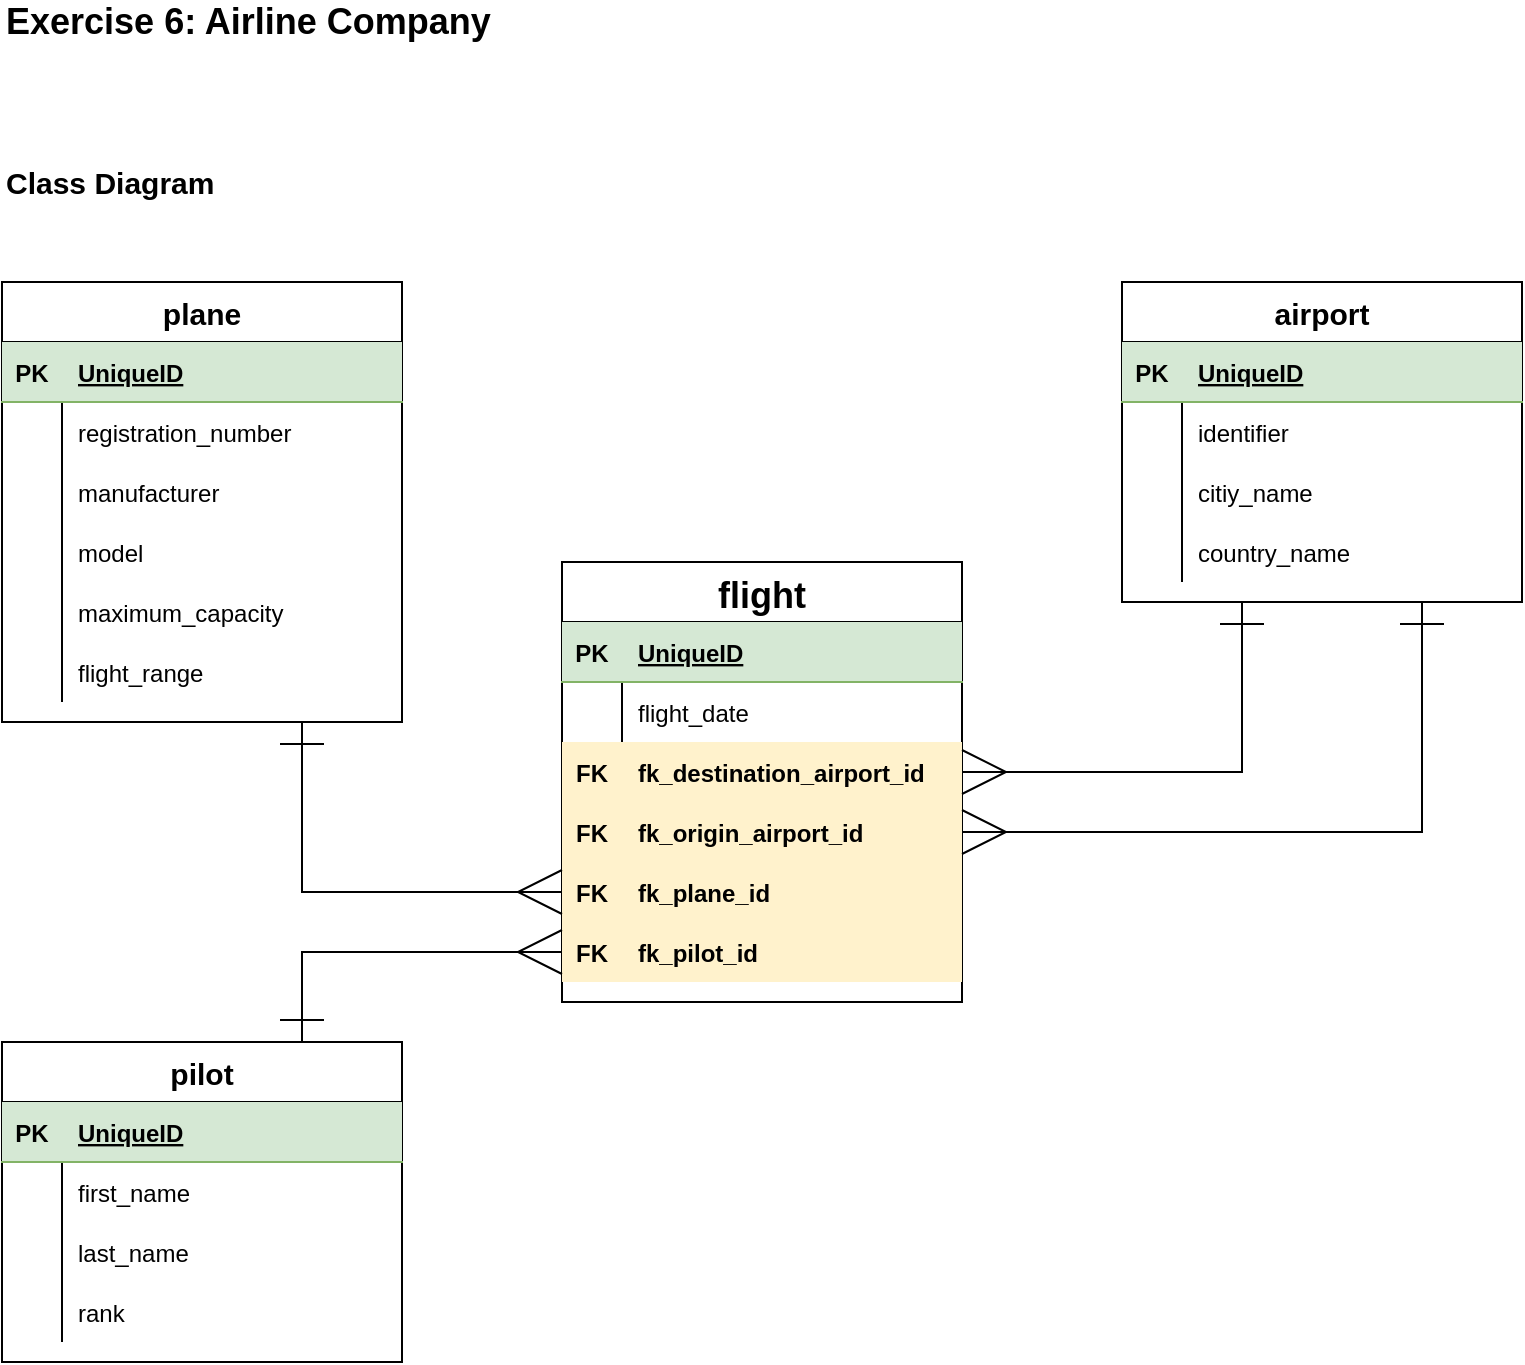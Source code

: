 <mxfile version="13.8.8" type="github">
  <diagram id="jEI54FDsyi-h0m5cM9bC" name="Page-1">
    <mxGraphModel dx="888" dy="665" grid="1" gridSize="10" guides="1" tooltips="1" connect="1" arrows="1" fold="1" page="1" pageScale="1" pageWidth="827" pageHeight="1169" math="0" shadow="0">
      <root>
        <mxCell id="0" />
        <mxCell id="1" parent="0" />
        <mxCell id="U9TCxv6QCCmvPE0OXd2a-1" value="Exercise 6: Airline Company" style="text;html=1;strokeColor=none;fillColor=none;align=left;verticalAlign=middle;whiteSpace=wrap;rounded=0;fontSize=18;fontStyle=1" vertex="1" parent="1">
          <mxGeometry x="40" y="40" width="270" height="20" as="geometry" />
        </mxCell>
        <mxCell id="U9TCxv6QCCmvPE0OXd2a-25" value="flight" style="shape=table;startSize=30;container=1;collapsible=1;childLayout=tableLayout;fixedRows=1;rowLines=0;fontStyle=1;align=center;resizeLast=1;fontSize=18;" vertex="1" parent="1">
          <mxGeometry x="320" y="320" width="200" height="220" as="geometry" />
        </mxCell>
        <mxCell id="U9TCxv6QCCmvPE0OXd2a-26" value="" style="shape=partialRectangle;collapsible=0;dropTarget=0;pointerEvents=0;fillColor=#d5e8d4;top=0;left=0;bottom=1;right=0;points=[[0,0.5],[1,0.5]];portConstraint=eastwest;strokeColor=#82b366;" vertex="1" parent="U9TCxv6QCCmvPE0OXd2a-25">
          <mxGeometry y="30" width="200" height="30" as="geometry" />
        </mxCell>
        <mxCell id="U9TCxv6QCCmvPE0OXd2a-27" value="PK" style="shape=partialRectangle;connectable=0;fillColor=none;top=0;left=0;bottom=0;right=0;fontStyle=1;overflow=hidden;" vertex="1" parent="U9TCxv6QCCmvPE0OXd2a-26">
          <mxGeometry width="30" height="30" as="geometry" />
        </mxCell>
        <mxCell id="U9TCxv6QCCmvPE0OXd2a-28" value="UniqueID" style="shape=partialRectangle;connectable=0;fillColor=none;top=0;left=0;bottom=0;right=0;align=left;spacingLeft=6;fontStyle=5;overflow=hidden;" vertex="1" parent="U9TCxv6QCCmvPE0OXd2a-26">
          <mxGeometry x="30" width="170" height="30" as="geometry" />
        </mxCell>
        <mxCell id="U9TCxv6QCCmvPE0OXd2a-29" value="" style="shape=partialRectangle;collapsible=0;dropTarget=0;pointerEvents=0;fillColor=none;top=0;left=0;bottom=0;right=0;points=[[0,0.5],[1,0.5]];portConstraint=eastwest;" vertex="1" parent="U9TCxv6QCCmvPE0OXd2a-25">
          <mxGeometry y="60" width="200" height="30" as="geometry" />
        </mxCell>
        <mxCell id="U9TCxv6QCCmvPE0OXd2a-30" value="" style="shape=partialRectangle;connectable=0;fillColor=none;top=0;left=0;bottom=0;right=0;editable=1;overflow=hidden;fontStyle=0" vertex="1" parent="U9TCxv6QCCmvPE0OXd2a-29">
          <mxGeometry width="30" height="30" as="geometry" />
        </mxCell>
        <mxCell id="U9TCxv6QCCmvPE0OXd2a-31" value="flight_date" style="shape=partialRectangle;connectable=0;fillColor=none;top=0;left=0;bottom=0;right=0;align=left;spacingLeft=6;overflow=hidden;fontStyle=0" vertex="1" parent="U9TCxv6QCCmvPE0OXd2a-29">
          <mxGeometry x="30" width="170" height="30" as="geometry" />
        </mxCell>
        <mxCell id="U9TCxv6QCCmvPE0OXd2a-32" value="" style="shape=partialRectangle;collapsible=0;dropTarget=0;pointerEvents=0;fillColor=#fff2cc;top=0;left=0;bottom=0;right=0;points=[[0,0.5],[1,0.5]];portConstraint=eastwest;strokeColor=#d6b656;" vertex="1" parent="U9TCxv6QCCmvPE0OXd2a-25">
          <mxGeometry y="90" width="200" height="30" as="geometry" />
        </mxCell>
        <mxCell id="U9TCxv6QCCmvPE0OXd2a-33" value="FK" style="shape=partialRectangle;connectable=0;fillColor=none;top=0;left=0;bottom=0;right=0;editable=1;overflow=hidden;fontStyle=1" vertex="1" parent="U9TCxv6QCCmvPE0OXd2a-32">
          <mxGeometry width="30" height="30" as="geometry" />
        </mxCell>
        <mxCell id="U9TCxv6QCCmvPE0OXd2a-34" value="fk_destination_airport_id" style="shape=partialRectangle;connectable=0;fillColor=none;top=0;left=0;bottom=0;right=0;align=left;spacingLeft=6;overflow=hidden;fontStyle=1" vertex="1" parent="U9TCxv6QCCmvPE0OXd2a-32">
          <mxGeometry x="30" width="170" height="30" as="geometry" />
        </mxCell>
        <mxCell id="U9TCxv6QCCmvPE0OXd2a-91" value="" style="shape=partialRectangle;collapsible=0;dropTarget=0;pointerEvents=0;fillColor=#fff2cc;top=0;left=0;bottom=0;right=0;points=[[0,0.5],[1,0.5]];portConstraint=eastwest;strokeColor=#d6b656;" vertex="1" parent="U9TCxv6QCCmvPE0OXd2a-25">
          <mxGeometry y="120" width="200" height="30" as="geometry" />
        </mxCell>
        <mxCell id="U9TCxv6QCCmvPE0OXd2a-92" value="FK" style="shape=partialRectangle;connectable=0;fillColor=none;top=0;left=0;bottom=0;right=0;editable=1;overflow=hidden;fontStyle=1" vertex="1" parent="U9TCxv6QCCmvPE0OXd2a-91">
          <mxGeometry width="30" height="30" as="geometry" />
        </mxCell>
        <mxCell id="U9TCxv6QCCmvPE0OXd2a-93" value="fk_origin_airport_id" style="shape=partialRectangle;connectable=0;fillColor=none;top=0;left=0;bottom=0;right=0;align=left;spacingLeft=6;overflow=hidden;fontStyle=1" vertex="1" parent="U9TCxv6QCCmvPE0OXd2a-91">
          <mxGeometry x="30" width="170" height="30" as="geometry" />
        </mxCell>
        <mxCell id="U9TCxv6QCCmvPE0OXd2a-94" value="" style="shape=partialRectangle;collapsible=0;dropTarget=0;pointerEvents=0;fillColor=#fff2cc;top=0;left=0;bottom=0;right=0;points=[[0,0.5],[1,0.5]];portConstraint=eastwest;strokeColor=#d6b656;" vertex="1" parent="U9TCxv6QCCmvPE0OXd2a-25">
          <mxGeometry y="150" width="200" height="30" as="geometry" />
        </mxCell>
        <mxCell id="U9TCxv6QCCmvPE0OXd2a-95" value="FK" style="shape=partialRectangle;connectable=0;fillColor=none;top=0;left=0;bottom=0;right=0;editable=1;overflow=hidden;fontStyle=1" vertex="1" parent="U9TCxv6QCCmvPE0OXd2a-94">
          <mxGeometry width="30" height="30" as="geometry" />
        </mxCell>
        <mxCell id="U9TCxv6QCCmvPE0OXd2a-96" value="fk_plane_id" style="shape=partialRectangle;connectable=0;fillColor=none;top=0;left=0;bottom=0;right=0;align=left;spacingLeft=6;overflow=hidden;fontStyle=1" vertex="1" parent="U9TCxv6QCCmvPE0OXd2a-94">
          <mxGeometry x="30" width="170" height="30" as="geometry" />
        </mxCell>
        <mxCell id="U9TCxv6QCCmvPE0OXd2a-113" value="" style="shape=partialRectangle;collapsible=0;dropTarget=0;pointerEvents=0;fillColor=#fff2cc;top=0;left=0;bottom=0;right=0;points=[[0,0.5],[1,0.5]];portConstraint=eastwest;strokeColor=#d6b656;" vertex="1" parent="U9TCxv6QCCmvPE0OXd2a-25">
          <mxGeometry y="180" width="200" height="30" as="geometry" />
        </mxCell>
        <mxCell id="U9TCxv6QCCmvPE0OXd2a-114" value="FK" style="shape=partialRectangle;connectable=0;fillColor=none;top=0;left=0;bottom=0;right=0;editable=1;overflow=hidden;fontStyle=1" vertex="1" parent="U9TCxv6QCCmvPE0OXd2a-113">
          <mxGeometry width="30" height="30" as="geometry" />
        </mxCell>
        <mxCell id="U9TCxv6QCCmvPE0OXd2a-115" value="fk_pilot_id" style="shape=partialRectangle;connectable=0;fillColor=none;top=0;left=0;bottom=0;right=0;align=left;spacingLeft=6;overflow=hidden;fontStyle=1" vertex="1" parent="U9TCxv6QCCmvPE0OXd2a-113">
          <mxGeometry x="30" width="170" height="30" as="geometry" />
        </mxCell>
        <mxCell id="U9TCxv6QCCmvPE0OXd2a-38" value="Class Diagram" style="text;html=1;strokeColor=none;fillColor=none;align=left;verticalAlign=middle;whiteSpace=wrap;rounded=0;fontSize=15;fontStyle=1" vertex="1" parent="1">
          <mxGeometry x="40" y="120" width="130" height="20" as="geometry" />
        </mxCell>
        <mxCell id="U9TCxv6QCCmvPE0OXd2a-97" style="edgeStyle=orthogonalEdgeStyle;rounded=0;orthogonalLoop=1;jettySize=auto;html=1;entryX=0;entryY=0.5;entryDx=0;entryDy=0;fontSize=15;endArrow=ERmany;endFill=0;startArrow=ERone;startFill=0;endSize=20;startSize=20;" edge="1" parent="1" source="U9TCxv6QCCmvPE0OXd2a-52" target="U9TCxv6QCCmvPE0OXd2a-94">
          <mxGeometry relative="1" as="geometry">
            <Array as="points">
              <mxPoint x="190" y="485" />
            </Array>
          </mxGeometry>
        </mxCell>
        <mxCell id="U9TCxv6QCCmvPE0OXd2a-52" value="plane" style="shape=table;startSize=30;container=1;collapsible=1;childLayout=tableLayout;fixedRows=1;rowLines=0;fontStyle=1;align=center;resizeLast=1;fontSize=15;" vertex="1" parent="1">
          <mxGeometry x="40" y="180" width="200" height="220" as="geometry" />
        </mxCell>
        <mxCell id="U9TCxv6QCCmvPE0OXd2a-53" value="" style="shape=partialRectangle;collapsible=0;dropTarget=0;pointerEvents=0;fillColor=#d5e8d4;top=0;left=0;bottom=1;right=0;points=[[0,0.5],[1,0.5]];portConstraint=eastwest;strokeColor=#82b366;" vertex="1" parent="U9TCxv6QCCmvPE0OXd2a-52">
          <mxGeometry y="30" width="200" height="30" as="geometry" />
        </mxCell>
        <mxCell id="U9TCxv6QCCmvPE0OXd2a-54" value="PK" style="shape=partialRectangle;connectable=0;fillColor=none;top=0;left=0;bottom=0;right=0;fontStyle=1;overflow=hidden;" vertex="1" parent="U9TCxv6QCCmvPE0OXd2a-53">
          <mxGeometry width="30" height="30" as="geometry" />
        </mxCell>
        <mxCell id="U9TCxv6QCCmvPE0OXd2a-55" value="UniqueID" style="shape=partialRectangle;connectable=0;fillColor=none;top=0;left=0;bottom=0;right=0;align=left;spacingLeft=6;fontStyle=5;overflow=hidden;" vertex="1" parent="U9TCxv6QCCmvPE0OXd2a-53">
          <mxGeometry x="30" width="170" height="30" as="geometry" />
        </mxCell>
        <mxCell id="U9TCxv6QCCmvPE0OXd2a-56" value="" style="shape=partialRectangle;collapsible=0;dropTarget=0;pointerEvents=0;fillColor=none;top=0;left=0;bottom=0;right=0;points=[[0,0.5],[1,0.5]];portConstraint=eastwest;" vertex="1" parent="U9TCxv6QCCmvPE0OXd2a-52">
          <mxGeometry y="60" width="200" height="30" as="geometry" />
        </mxCell>
        <mxCell id="U9TCxv6QCCmvPE0OXd2a-57" value="" style="shape=partialRectangle;connectable=0;fillColor=none;top=0;left=0;bottom=0;right=0;editable=1;overflow=hidden;" vertex="1" parent="U9TCxv6QCCmvPE0OXd2a-56">
          <mxGeometry width="30" height="30" as="geometry" />
        </mxCell>
        <mxCell id="U9TCxv6QCCmvPE0OXd2a-58" value="registration_number" style="shape=partialRectangle;connectable=0;fillColor=none;top=0;left=0;bottom=0;right=0;align=left;spacingLeft=6;overflow=hidden;" vertex="1" parent="U9TCxv6QCCmvPE0OXd2a-56">
          <mxGeometry x="30" width="170" height="30" as="geometry" />
        </mxCell>
        <mxCell id="U9TCxv6QCCmvPE0OXd2a-59" value="" style="shape=partialRectangle;collapsible=0;dropTarget=0;pointerEvents=0;fillColor=none;top=0;left=0;bottom=0;right=0;points=[[0,0.5],[1,0.5]];portConstraint=eastwest;" vertex="1" parent="U9TCxv6QCCmvPE0OXd2a-52">
          <mxGeometry y="90" width="200" height="30" as="geometry" />
        </mxCell>
        <mxCell id="U9TCxv6QCCmvPE0OXd2a-60" value="" style="shape=partialRectangle;connectable=0;fillColor=none;top=0;left=0;bottom=0;right=0;editable=1;overflow=hidden;" vertex="1" parent="U9TCxv6QCCmvPE0OXd2a-59">
          <mxGeometry width="30" height="30" as="geometry" />
        </mxCell>
        <mxCell id="U9TCxv6QCCmvPE0OXd2a-61" value="manufacturer" style="shape=partialRectangle;connectable=0;fillColor=none;top=0;left=0;bottom=0;right=0;align=left;spacingLeft=6;overflow=hidden;" vertex="1" parent="U9TCxv6QCCmvPE0OXd2a-59">
          <mxGeometry x="30" width="170" height="30" as="geometry" />
        </mxCell>
        <mxCell id="U9TCxv6QCCmvPE0OXd2a-62" value="" style="shape=partialRectangle;collapsible=0;dropTarget=0;pointerEvents=0;fillColor=none;top=0;left=0;bottom=0;right=0;points=[[0,0.5],[1,0.5]];portConstraint=eastwest;" vertex="1" parent="U9TCxv6QCCmvPE0OXd2a-52">
          <mxGeometry y="120" width="200" height="30" as="geometry" />
        </mxCell>
        <mxCell id="U9TCxv6QCCmvPE0OXd2a-63" value="" style="shape=partialRectangle;connectable=0;fillColor=none;top=0;left=0;bottom=0;right=0;editable=1;overflow=hidden;" vertex="1" parent="U9TCxv6QCCmvPE0OXd2a-62">
          <mxGeometry width="30" height="30" as="geometry" />
        </mxCell>
        <mxCell id="U9TCxv6QCCmvPE0OXd2a-64" value="model" style="shape=partialRectangle;connectable=0;fillColor=none;top=0;left=0;bottom=0;right=0;align=left;spacingLeft=6;overflow=hidden;" vertex="1" parent="U9TCxv6QCCmvPE0OXd2a-62">
          <mxGeometry x="30" width="170" height="30" as="geometry" />
        </mxCell>
        <mxCell id="U9TCxv6QCCmvPE0OXd2a-69" value="" style="shape=partialRectangle;collapsible=0;dropTarget=0;pointerEvents=0;fillColor=none;top=0;left=0;bottom=0;right=0;points=[[0,0.5],[1,0.5]];portConstraint=eastwest;" vertex="1" parent="U9TCxv6QCCmvPE0OXd2a-52">
          <mxGeometry y="150" width="200" height="30" as="geometry" />
        </mxCell>
        <mxCell id="U9TCxv6QCCmvPE0OXd2a-70" value="" style="shape=partialRectangle;connectable=0;fillColor=none;top=0;left=0;bottom=0;right=0;editable=1;overflow=hidden;" vertex="1" parent="U9TCxv6QCCmvPE0OXd2a-69">
          <mxGeometry width="30" height="30" as="geometry" />
        </mxCell>
        <mxCell id="U9TCxv6QCCmvPE0OXd2a-71" value="maximum_capacity" style="shape=partialRectangle;connectable=0;fillColor=none;top=0;left=0;bottom=0;right=0;align=left;spacingLeft=6;overflow=hidden;" vertex="1" parent="U9TCxv6QCCmvPE0OXd2a-69">
          <mxGeometry x="30" width="170" height="30" as="geometry" />
        </mxCell>
        <mxCell id="U9TCxv6QCCmvPE0OXd2a-72" value="" style="shape=partialRectangle;collapsible=0;dropTarget=0;pointerEvents=0;fillColor=none;top=0;left=0;bottom=0;right=0;points=[[0,0.5],[1,0.5]];portConstraint=eastwest;" vertex="1" parent="U9TCxv6QCCmvPE0OXd2a-52">
          <mxGeometry y="180" width="200" height="30" as="geometry" />
        </mxCell>
        <mxCell id="U9TCxv6QCCmvPE0OXd2a-73" value="" style="shape=partialRectangle;connectable=0;fillColor=none;top=0;left=0;bottom=0;right=0;editable=1;overflow=hidden;" vertex="1" parent="U9TCxv6QCCmvPE0OXd2a-72">
          <mxGeometry width="30" height="30" as="geometry" />
        </mxCell>
        <mxCell id="U9TCxv6QCCmvPE0OXd2a-74" value="flight_range" style="shape=partialRectangle;connectable=0;fillColor=none;top=0;left=0;bottom=0;right=0;align=left;spacingLeft=6;overflow=hidden;" vertex="1" parent="U9TCxv6QCCmvPE0OXd2a-72">
          <mxGeometry x="30" width="170" height="30" as="geometry" />
        </mxCell>
        <mxCell id="U9TCxv6QCCmvPE0OXd2a-98" style="edgeStyle=orthogonalEdgeStyle;rounded=0;orthogonalLoop=1;jettySize=auto;html=1;entryX=1;entryY=0.5;entryDx=0;entryDy=0;startArrow=ERone;startFill=0;startSize=20;endArrow=ERmany;endFill=0;endSize=20;fontSize=15;" edge="1" parent="1" source="U9TCxv6QCCmvPE0OXd2a-78" target="U9TCxv6QCCmvPE0OXd2a-32">
          <mxGeometry relative="1" as="geometry">
            <Array as="points">
              <mxPoint x="660" y="425" />
            </Array>
          </mxGeometry>
        </mxCell>
        <mxCell id="U9TCxv6QCCmvPE0OXd2a-99" style="edgeStyle=orthogonalEdgeStyle;rounded=0;orthogonalLoop=1;jettySize=auto;html=1;exitX=0.75;exitY=1;exitDx=0;exitDy=0;entryX=1;entryY=0.5;entryDx=0;entryDy=0;startArrow=ERone;startFill=0;startSize=20;endArrow=ERmany;endFill=0;endSize=20;fontSize=15;" edge="1" parent="1" source="U9TCxv6QCCmvPE0OXd2a-78" target="U9TCxv6QCCmvPE0OXd2a-91">
          <mxGeometry relative="1" as="geometry" />
        </mxCell>
        <mxCell id="U9TCxv6QCCmvPE0OXd2a-78" value="airport" style="shape=table;startSize=30;container=1;collapsible=1;childLayout=tableLayout;fixedRows=1;rowLines=0;fontStyle=1;align=center;resizeLast=1;fontSize=15;" vertex="1" parent="1">
          <mxGeometry x="600" y="180" width="200" height="160" as="geometry" />
        </mxCell>
        <mxCell id="U9TCxv6QCCmvPE0OXd2a-79" value="" style="shape=partialRectangle;collapsible=0;dropTarget=0;pointerEvents=0;fillColor=#d5e8d4;top=0;left=0;bottom=1;right=0;points=[[0,0.5],[1,0.5]];portConstraint=eastwest;strokeColor=#82b366;" vertex="1" parent="U9TCxv6QCCmvPE0OXd2a-78">
          <mxGeometry y="30" width="200" height="30" as="geometry" />
        </mxCell>
        <mxCell id="U9TCxv6QCCmvPE0OXd2a-80" value="PK" style="shape=partialRectangle;connectable=0;fillColor=none;top=0;left=0;bottom=0;right=0;fontStyle=1;overflow=hidden;" vertex="1" parent="U9TCxv6QCCmvPE0OXd2a-79">
          <mxGeometry width="30" height="30" as="geometry" />
        </mxCell>
        <mxCell id="U9TCxv6QCCmvPE0OXd2a-81" value="UniqueID" style="shape=partialRectangle;connectable=0;fillColor=none;top=0;left=0;bottom=0;right=0;align=left;spacingLeft=6;fontStyle=5;overflow=hidden;" vertex="1" parent="U9TCxv6QCCmvPE0OXd2a-79">
          <mxGeometry x="30" width="170" height="30" as="geometry" />
        </mxCell>
        <mxCell id="U9TCxv6QCCmvPE0OXd2a-82" value="" style="shape=partialRectangle;collapsible=0;dropTarget=0;pointerEvents=0;fillColor=none;top=0;left=0;bottom=0;right=0;points=[[0,0.5],[1,0.5]];portConstraint=eastwest;" vertex="1" parent="U9TCxv6QCCmvPE0OXd2a-78">
          <mxGeometry y="60" width="200" height="30" as="geometry" />
        </mxCell>
        <mxCell id="U9TCxv6QCCmvPE0OXd2a-83" value="" style="shape=partialRectangle;connectable=0;fillColor=none;top=0;left=0;bottom=0;right=0;editable=1;overflow=hidden;" vertex="1" parent="U9TCxv6QCCmvPE0OXd2a-82">
          <mxGeometry width="30" height="30" as="geometry" />
        </mxCell>
        <mxCell id="U9TCxv6QCCmvPE0OXd2a-84" value="identifier" style="shape=partialRectangle;connectable=0;fillColor=none;top=0;left=0;bottom=0;right=0;align=left;spacingLeft=6;overflow=hidden;" vertex="1" parent="U9TCxv6QCCmvPE0OXd2a-82">
          <mxGeometry x="30" width="170" height="30" as="geometry" />
        </mxCell>
        <mxCell id="U9TCxv6QCCmvPE0OXd2a-85" value="" style="shape=partialRectangle;collapsible=0;dropTarget=0;pointerEvents=0;fillColor=none;top=0;left=0;bottom=0;right=0;points=[[0,0.5],[1,0.5]];portConstraint=eastwest;" vertex="1" parent="U9TCxv6QCCmvPE0OXd2a-78">
          <mxGeometry y="90" width="200" height="30" as="geometry" />
        </mxCell>
        <mxCell id="U9TCxv6QCCmvPE0OXd2a-86" value="" style="shape=partialRectangle;connectable=0;fillColor=none;top=0;left=0;bottom=0;right=0;editable=1;overflow=hidden;" vertex="1" parent="U9TCxv6QCCmvPE0OXd2a-85">
          <mxGeometry width="30" height="30" as="geometry" />
        </mxCell>
        <mxCell id="U9TCxv6QCCmvPE0OXd2a-87" value="citiy_name" style="shape=partialRectangle;connectable=0;fillColor=none;top=0;left=0;bottom=0;right=0;align=left;spacingLeft=6;overflow=hidden;" vertex="1" parent="U9TCxv6QCCmvPE0OXd2a-85">
          <mxGeometry x="30" width="170" height="30" as="geometry" />
        </mxCell>
        <mxCell id="U9TCxv6QCCmvPE0OXd2a-88" value="" style="shape=partialRectangle;collapsible=0;dropTarget=0;pointerEvents=0;fillColor=none;top=0;left=0;bottom=0;right=0;points=[[0,0.5],[1,0.5]];portConstraint=eastwest;" vertex="1" parent="U9TCxv6QCCmvPE0OXd2a-78">
          <mxGeometry y="120" width="200" height="30" as="geometry" />
        </mxCell>
        <mxCell id="U9TCxv6QCCmvPE0OXd2a-89" value="" style="shape=partialRectangle;connectable=0;fillColor=none;top=0;left=0;bottom=0;right=0;editable=1;overflow=hidden;" vertex="1" parent="U9TCxv6QCCmvPE0OXd2a-88">
          <mxGeometry width="30" height="30" as="geometry" />
        </mxCell>
        <mxCell id="U9TCxv6QCCmvPE0OXd2a-90" value="country_name" style="shape=partialRectangle;connectable=0;fillColor=none;top=0;left=0;bottom=0;right=0;align=left;spacingLeft=6;overflow=hidden;" vertex="1" parent="U9TCxv6QCCmvPE0OXd2a-88">
          <mxGeometry x="30" width="170" height="30" as="geometry" />
        </mxCell>
        <mxCell id="U9TCxv6QCCmvPE0OXd2a-117" style="edgeStyle=orthogonalEdgeStyle;rounded=0;orthogonalLoop=1;jettySize=auto;html=1;entryX=0;entryY=0.5;entryDx=0;entryDy=0;startArrow=ERone;startFill=0;startSize=20;endArrow=ERmany;endFill=0;endSize=20;fontSize=15;" edge="1" parent="1" source="U9TCxv6QCCmvPE0OXd2a-100" target="U9TCxv6QCCmvPE0OXd2a-113">
          <mxGeometry relative="1" as="geometry">
            <Array as="points">
              <mxPoint x="190" y="515" />
            </Array>
          </mxGeometry>
        </mxCell>
        <mxCell id="U9TCxv6QCCmvPE0OXd2a-100" value="pilot" style="shape=table;startSize=30;container=1;collapsible=1;childLayout=tableLayout;fixedRows=1;rowLines=0;fontStyle=1;align=center;resizeLast=1;fontSize=15;" vertex="1" parent="1">
          <mxGeometry x="40" y="560" width="200" height="160" as="geometry" />
        </mxCell>
        <mxCell id="U9TCxv6QCCmvPE0OXd2a-101" value="" style="shape=partialRectangle;collapsible=0;dropTarget=0;pointerEvents=0;fillColor=#d5e8d4;top=0;left=0;bottom=1;right=0;points=[[0,0.5],[1,0.5]];portConstraint=eastwest;strokeColor=#82b366;" vertex="1" parent="U9TCxv6QCCmvPE0OXd2a-100">
          <mxGeometry y="30" width="200" height="30" as="geometry" />
        </mxCell>
        <mxCell id="U9TCxv6QCCmvPE0OXd2a-102" value="PK" style="shape=partialRectangle;connectable=0;fillColor=none;top=0;left=0;bottom=0;right=0;fontStyle=1;overflow=hidden;" vertex="1" parent="U9TCxv6QCCmvPE0OXd2a-101">
          <mxGeometry width="30" height="30" as="geometry" />
        </mxCell>
        <mxCell id="U9TCxv6QCCmvPE0OXd2a-103" value="UniqueID" style="shape=partialRectangle;connectable=0;fillColor=none;top=0;left=0;bottom=0;right=0;align=left;spacingLeft=6;fontStyle=5;overflow=hidden;" vertex="1" parent="U9TCxv6QCCmvPE0OXd2a-101">
          <mxGeometry x="30" width="170" height="30" as="geometry" />
        </mxCell>
        <mxCell id="U9TCxv6QCCmvPE0OXd2a-104" value="" style="shape=partialRectangle;collapsible=0;dropTarget=0;pointerEvents=0;fillColor=none;top=0;left=0;bottom=0;right=0;points=[[0,0.5],[1,0.5]];portConstraint=eastwest;" vertex="1" parent="U9TCxv6QCCmvPE0OXd2a-100">
          <mxGeometry y="60" width="200" height="30" as="geometry" />
        </mxCell>
        <mxCell id="U9TCxv6QCCmvPE0OXd2a-105" value="" style="shape=partialRectangle;connectable=0;fillColor=none;top=0;left=0;bottom=0;right=0;editable=1;overflow=hidden;" vertex="1" parent="U9TCxv6QCCmvPE0OXd2a-104">
          <mxGeometry width="30" height="30" as="geometry" />
        </mxCell>
        <mxCell id="U9TCxv6QCCmvPE0OXd2a-106" value="first_name" style="shape=partialRectangle;connectable=0;fillColor=none;top=0;left=0;bottom=0;right=0;align=left;spacingLeft=6;overflow=hidden;" vertex="1" parent="U9TCxv6QCCmvPE0OXd2a-104">
          <mxGeometry x="30" width="170" height="30" as="geometry" />
        </mxCell>
        <mxCell id="U9TCxv6QCCmvPE0OXd2a-107" value="" style="shape=partialRectangle;collapsible=0;dropTarget=0;pointerEvents=0;fillColor=none;top=0;left=0;bottom=0;right=0;points=[[0,0.5],[1,0.5]];portConstraint=eastwest;" vertex="1" parent="U9TCxv6QCCmvPE0OXd2a-100">
          <mxGeometry y="90" width="200" height="30" as="geometry" />
        </mxCell>
        <mxCell id="U9TCxv6QCCmvPE0OXd2a-108" value="" style="shape=partialRectangle;connectable=0;fillColor=none;top=0;left=0;bottom=0;right=0;editable=1;overflow=hidden;" vertex="1" parent="U9TCxv6QCCmvPE0OXd2a-107">
          <mxGeometry width="30" height="30" as="geometry" />
        </mxCell>
        <mxCell id="U9TCxv6QCCmvPE0OXd2a-109" value="last_name" style="shape=partialRectangle;connectable=0;fillColor=none;top=0;left=0;bottom=0;right=0;align=left;spacingLeft=6;overflow=hidden;" vertex="1" parent="U9TCxv6QCCmvPE0OXd2a-107">
          <mxGeometry x="30" width="170" height="30" as="geometry" />
        </mxCell>
        <mxCell id="U9TCxv6QCCmvPE0OXd2a-110" value="" style="shape=partialRectangle;collapsible=0;dropTarget=0;pointerEvents=0;fillColor=none;top=0;left=0;bottom=0;right=0;points=[[0,0.5],[1,0.5]];portConstraint=eastwest;" vertex="1" parent="U9TCxv6QCCmvPE0OXd2a-100">
          <mxGeometry y="120" width="200" height="30" as="geometry" />
        </mxCell>
        <mxCell id="U9TCxv6QCCmvPE0OXd2a-111" value="" style="shape=partialRectangle;connectable=0;fillColor=none;top=0;left=0;bottom=0;right=0;editable=1;overflow=hidden;" vertex="1" parent="U9TCxv6QCCmvPE0OXd2a-110">
          <mxGeometry width="30" height="30" as="geometry" />
        </mxCell>
        <mxCell id="U9TCxv6QCCmvPE0OXd2a-112" value="rank" style="shape=partialRectangle;connectable=0;fillColor=none;top=0;left=0;bottom=0;right=0;align=left;spacingLeft=6;overflow=hidden;" vertex="1" parent="U9TCxv6QCCmvPE0OXd2a-110">
          <mxGeometry x="30" width="170" height="30" as="geometry" />
        </mxCell>
      </root>
    </mxGraphModel>
  </diagram>
</mxfile>
